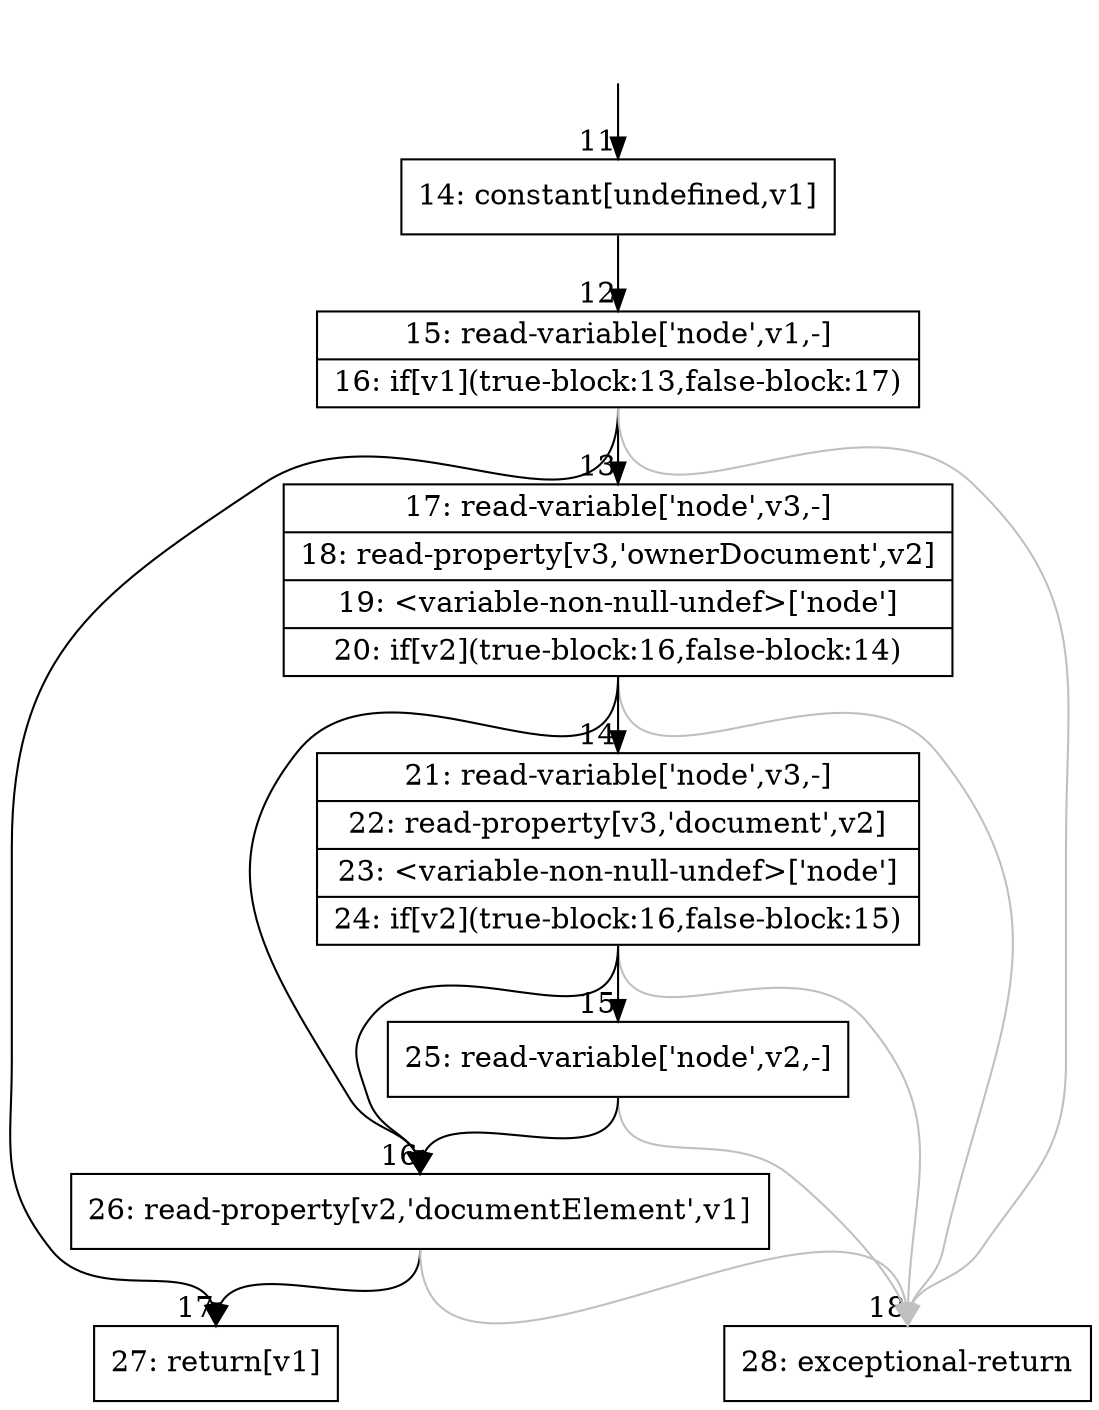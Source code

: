 digraph {
rankdir="TD"
BB_entry3[shape=none,label=""];
BB_entry3 -> BB11 [tailport=s, headport=n, headlabel="    11"]
BB11 [shape=record label="{14: constant[undefined,v1]}" ] 
BB11 -> BB12 [tailport=s, headport=n, headlabel="      12"]
BB12 [shape=record label="{15: read-variable['node',v1,-]|16: if[v1](true-block:13,false-block:17)}" ] 
BB12 -> BB17 [tailport=s, headport=n, headlabel="      17"]
BB12 -> BB13 [tailport=s, headport=n, headlabel="      13"]
BB12 -> BB18 [tailport=s, headport=n, color=gray, headlabel="      18"]
BB13 [shape=record label="{17: read-variable['node',v3,-]|18: read-property[v3,'ownerDocument',v2]|19: \<variable-non-null-undef\>['node']|20: if[v2](true-block:16,false-block:14)}" ] 
BB13 -> BB16 [tailport=s, headport=n, headlabel="      16"]
BB13 -> BB14 [tailport=s, headport=n, headlabel="      14"]
BB13 -> BB18 [tailport=s, headport=n, color=gray]
BB14 [shape=record label="{21: read-variable['node',v3,-]|22: read-property[v3,'document',v2]|23: \<variable-non-null-undef\>['node']|24: if[v2](true-block:16,false-block:15)}" ] 
BB14 -> BB16 [tailport=s, headport=n]
BB14 -> BB15 [tailport=s, headport=n, headlabel="      15"]
BB14 -> BB18 [tailport=s, headport=n, color=gray]
BB15 [shape=record label="{25: read-variable['node',v2,-]}" ] 
BB15 -> BB16 [tailport=s, headport=n]
BB15 -> BB18 [tailport=s, headport=n, color=gray]
BB16 [shape=record label="{26: read-property[v2,'documentElement',v1]}" ] 
BB16 -> BB17 [tailport=s, headport=n]
BB16 -> BB18 [tailport=s, headport=n, color=gray]
BB17 [shape=record label="{27: return[v1]}" ] 
BB18 [shape=record label="{28: exceptional-return}" ] 
//#$~ 10
}
